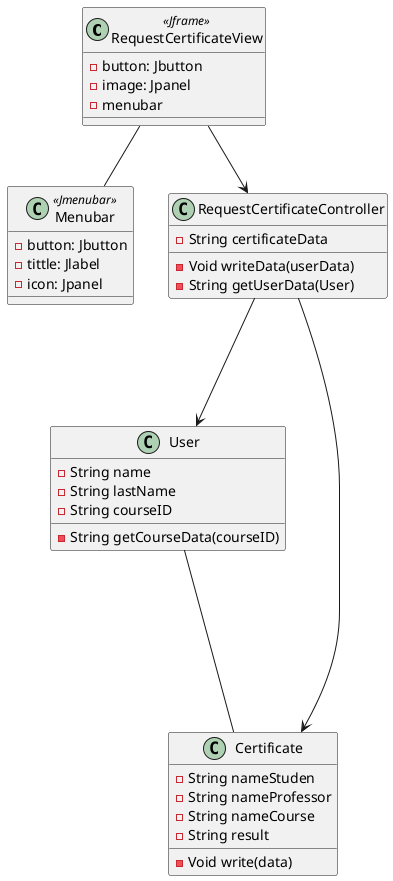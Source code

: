@startuml  DiagramaClasesDisenio

class RequestCertificateView<<Jframe>>{ 
    -button: Jbutton 
    -image: Jpanel
    -menubar
}  


class Menubar<<Jmenubar>>{
-button: Jbutton
-tittle: Jlabel
-icon: Jpanel
}


class RequestCertificateController{  
    -String certificateData 
    -Void writeData(userData) 
    -String getUserData(User) 
}

class User{ 
    -String name 
    -String lastName
    -String courseID 
    -String getCourseData(courseID) 
}  

class Certificate{ 
    -String nameStuden 
    -String nameProfessor 
    -String nameCourse 
    -String result  
    -Void write(data) 
}   

RequestCertificateView-->RequestCertificateController 
RequestCertificateView--Menubar
RequestCertificateController-->User 
RequestCertificateController------>Certificate 
User-- Certificate  

@enduml